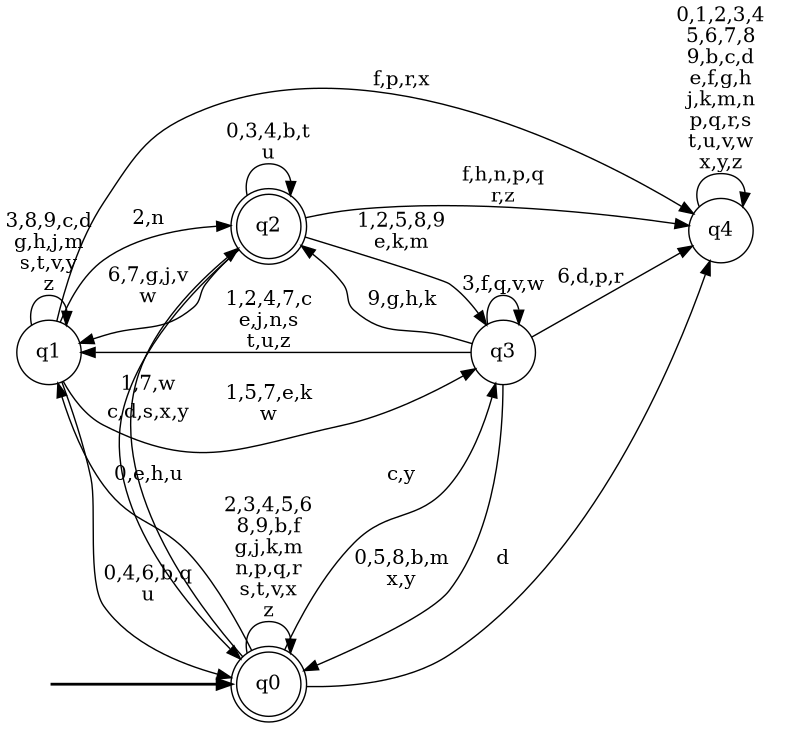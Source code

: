 digraph BlueStar {
__start0 [style = invis, shape = none, label = "", width = 0, height = 0];

rankdir=LR;
size="8,5";

s0 [style="rounded,filled", color="black", fillcolor="white" shape="doublecircle", label="q0"];
s1 [style="filled", color="black", fillcolor="white" shape="circle", label="q1"];
s2 [style="rounded,filled", color="black", fillcolor="white" shape="doublecircle", label="q2"];
s3 [style="filled", color="black", fillcolor="white" shape="circle", label="q3"];
s4 [style="filled", color="black", fillcolor="white" shape="circle", label="q4"];
subgraph cluster_main { 
	graph [pad=".75", ranksep="0.15", nodesep="0.15"];
	 style=invis; 
	__start0 -> s0 [penwidth=2];
}
s0 -> s0 [label="2,3,4,5,6\n8,9,b,f\ng,j,k,m\nn,p,q,r\ns,t,v,x\nz"];
s0 -> s1 [label="0,e,h,u"];
s0 -> s2 [label="1,7,w"];
s0 -> s3 [label="c,y"];
s0 -> s4 [label="d"];
s1 -> s0 [label="0,4,6,b,q\nu"];
s1 -> s1 [label="3,8,9,c,d\ng,h,j,m\ns,t,v,y\nz"];
s1 -> s2 [label="2,n"];
s1 -> s3 [label="1,5,7,e,k\nw"];
s1 -> s4 [label="f,p,r,x"];
s2 -> s0 [label="c,d,s,x,y"];
s2 -> s1 [label="6,7,g,j,v\nw"];
s2 -> s2 [label="0,3,4,b,t\nu"];
s2 -> s3 [label="1,2,5,8,9\ne,k,m"];
s2 -> s4 [label="f,h,n,p,q\nr,z"];
s3 -> s0 [label="0,5,8,b,m\nx,y"];
s3 -> s1 [label="1,2,4,7,c\ne,j,n,s\nt,u,z"];
s3 -> s2 [label="9,g,h,k"];
s3 -> s3 [label="3,f,q,v,w"];
s3 -> s4 [label="6,d,p,r"];
s4 -> s4 [label="0,1,2,3,4\n5,6,7,8\n9,b,c,d\ne,f,g,h\nj,k,m,n\np,q,r,s\nt,u,v,w\nx,y,z"];

}